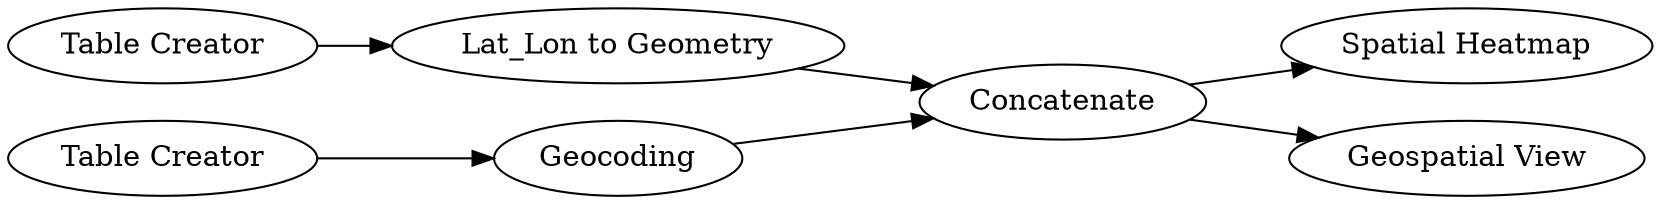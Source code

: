 digraph {
	"8860136492266585752_1874" [label=Geocoding]
	"8860136492266585752_8" [label="Spatial Heatmap"]
	"8860136492266585752_1876" [label=Concatenate]
	"8860136492266585752_1871" [label="Lat_Lon to Geometry"]
	"8860136492266585752_1870" [label="Table Creator"]
	"8860136492266585752_1875" [label="Geospatial View"]
	"8860136492266585752_1" [label="Table Creator"]
	"8860136492266585752_1876" -> "8860136492266585752_1875"
	"8860136492266585752_1874" -> "8860136492266585752_1876"
	"8860136492266585752_1" -> "8860136492266585752_1874"
	"8860136492266585752_1876" -> "8860136492266585752_8"
	"8860136492266585752_1870" -> "8860136492266585752_1871"
	"8860136492266585752_1871" -> "8860136492266585752_1876"
	rankdir=LR
}
